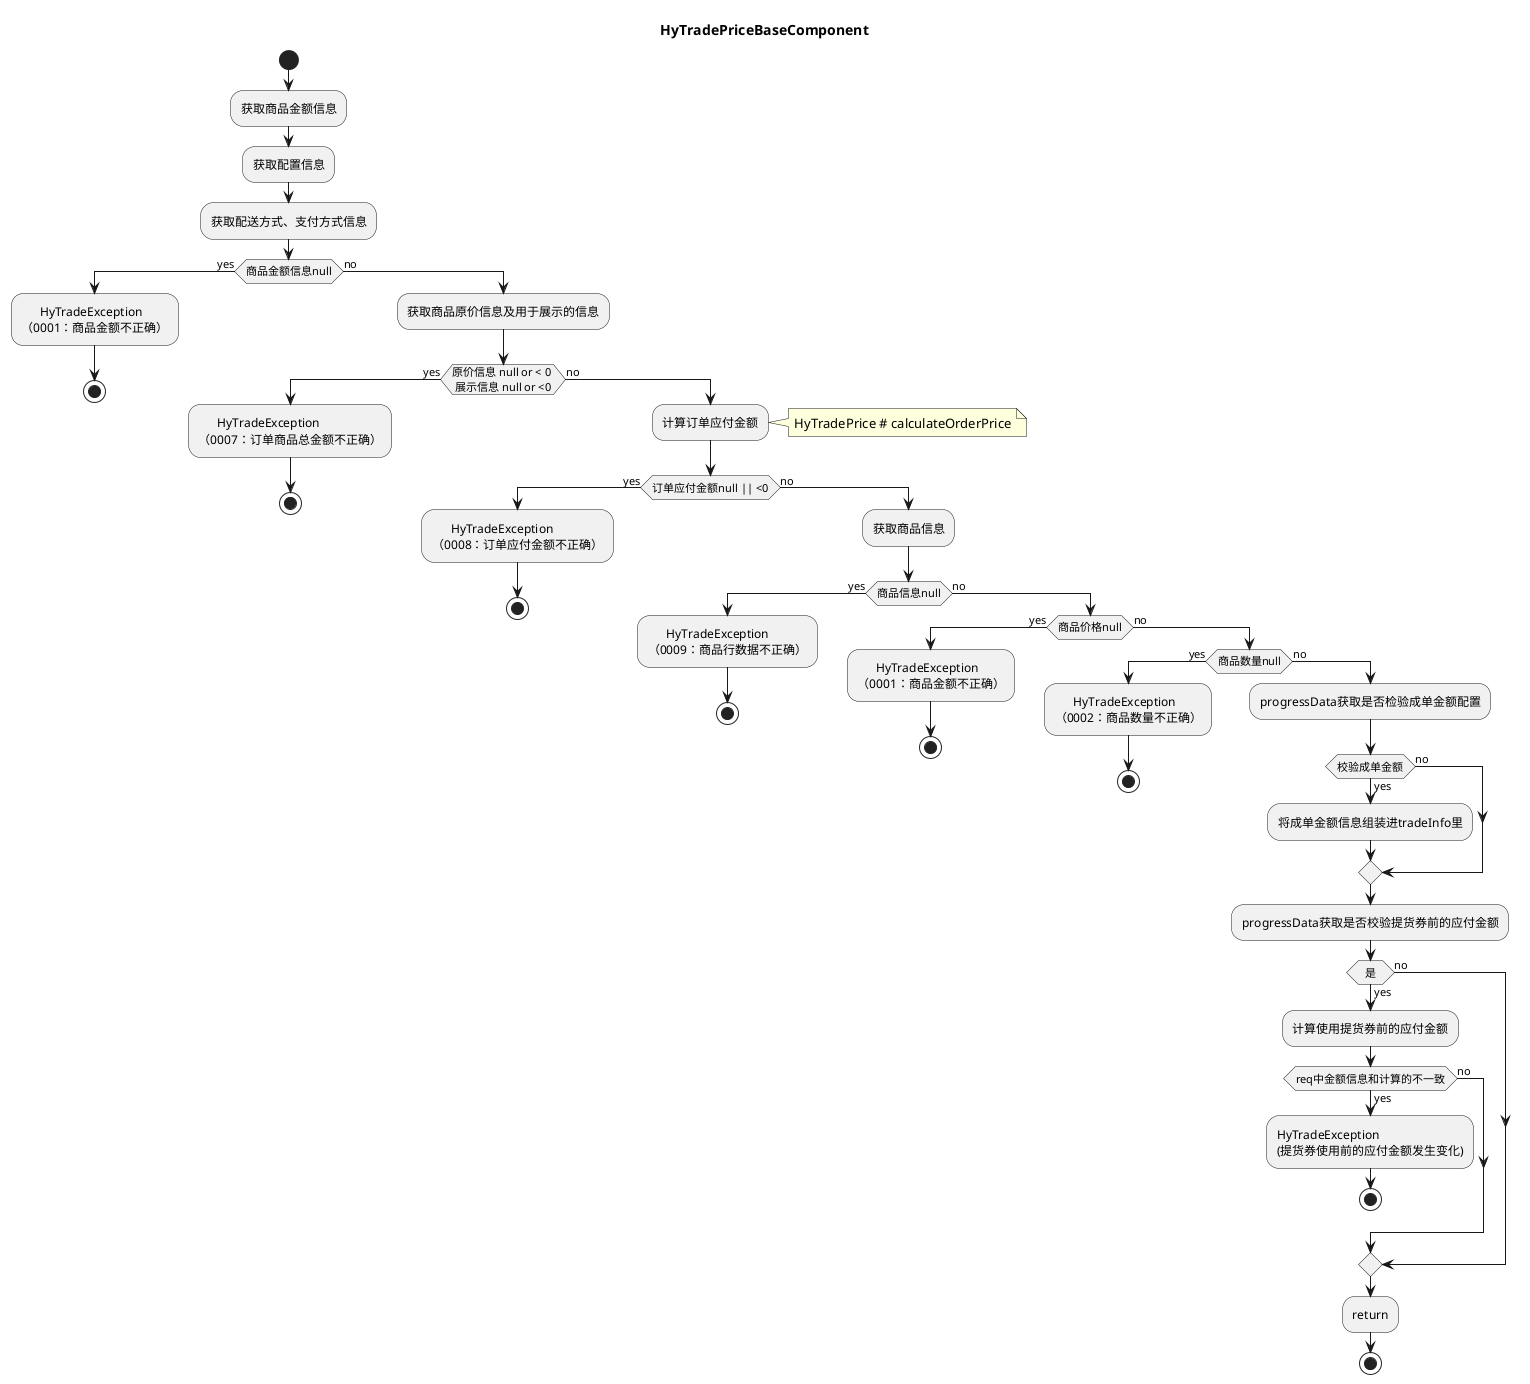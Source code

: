 @startuml
title:HyTradePriceBaseComponent
start
:获取商品金额信息;
:获取配置信息;
:获取配送方式、支付方式信息;
if (商品金额信息null) then (yes)
:      HyTradeException \n（0001：商品金额不正确）;
stop
else (no)
:获取商品原价信息及用于展示的信息;
if (原价信息 null or < 0 \n 展示信息 null or <0) then (yes)
:      HyTradeException \n（0007：订单商品总金额不正确）;
stop
else (no)
:计算订单应付金额;
note right
HyTradePrice # calculateOrderPrice
end note
if (订单应付金额null || <0) then (yes)
:      HyTradeException \n（0008：订单应付金额不正确）;
stop
else (no)
:获取商品信息;
if (商品信息null) then (yes)
:      HyTradeException \n（0009：商品行数据不正确）;
stop
else (no)
if (商品价格null) then (yes)
:      HyTradeException \n（0001：商品金额不正确）;
stop
else (no)
if (商品数量null) then (yes)
:      HyTradeException \n（0002：商品数量不正确）;
stop
else (no)
:progressData获取是否检验成单金额配置;
if (校验成单金额) then (yes)
:将成单金额信息组装进tradeInfo里;
else (no)
endif
:progressData获取是否校验提货券前的应付金额;
if (是) then (yes)
:计算使用提货券前的应付金额;
if (req中金额信息和计算的不一致) then (yes)
:HyTradeException\n(提货券使用前的应付金额发生变化);
stop
else (no)
endif
else (no)
endif
:return;
stop
@enduml